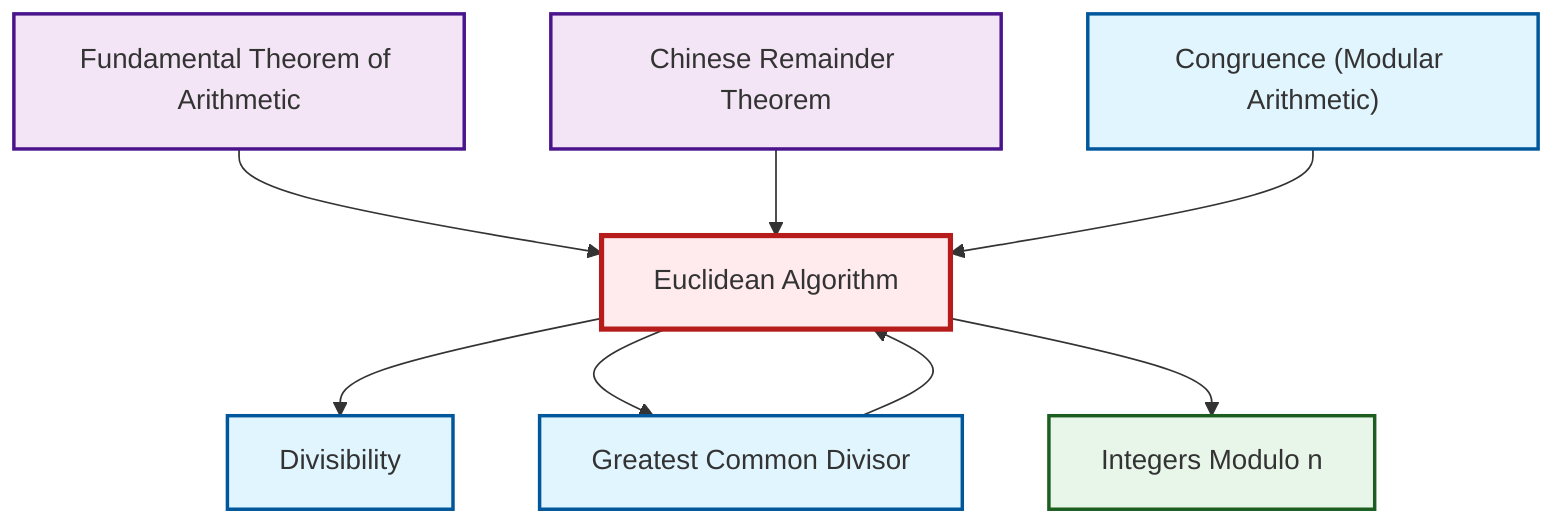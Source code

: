 graph TD
    classDef definition fill:#e1f5fe,stroke:#01579b,stroke-width:2px
    classDef theorem fill:#f3e5f5,stroke:#4a148c,stroke-width:2px
    classDef axiom fill:#fff3e0,stroke:#e65100,stroke-width:2px
    classDef example fill:#e8f5e9,stroke:#1b5e20,stroke-width:2px
    classDef current fill:#ffebee,stroke:#b71c1c,stroke-width:3px
    thm-fundamental-arithmetic["Fundamental Theorem of Arithmetic"]:::theorem
    def-gcd["Greatest Common Divisor"]:::definition
    thm-euclidean-algorithm["Euclidean Algorithm"]:::theorem
    def-divisibility["Divisibility"]:::definition
    def-congruence["Congruence (Modular Arithmetic)"]:::definition
    ex-quotient-integers-mod-n["Integers Modulo n"]:::example
    thm-chinese-remainder["Chinese Remainder Theorem"]:::theorem
    def-gcd --> thm-euclidean-algorithm
    thm-euclidean-algorithm --> def-divisibility
    thm-fundamental-arithmetic --> thm-euclidean-algorithm
    thm-euclidean-algorithm --> def-gcd
    thm-chinese-remainder --> thm-euclidean-algorithm
    def-congruence --> thm-euclidean-algorithm
    thm-euclidean-algorithm --> ex-quotient-integers-mod-n
    class thm-euclidean-algorithm current